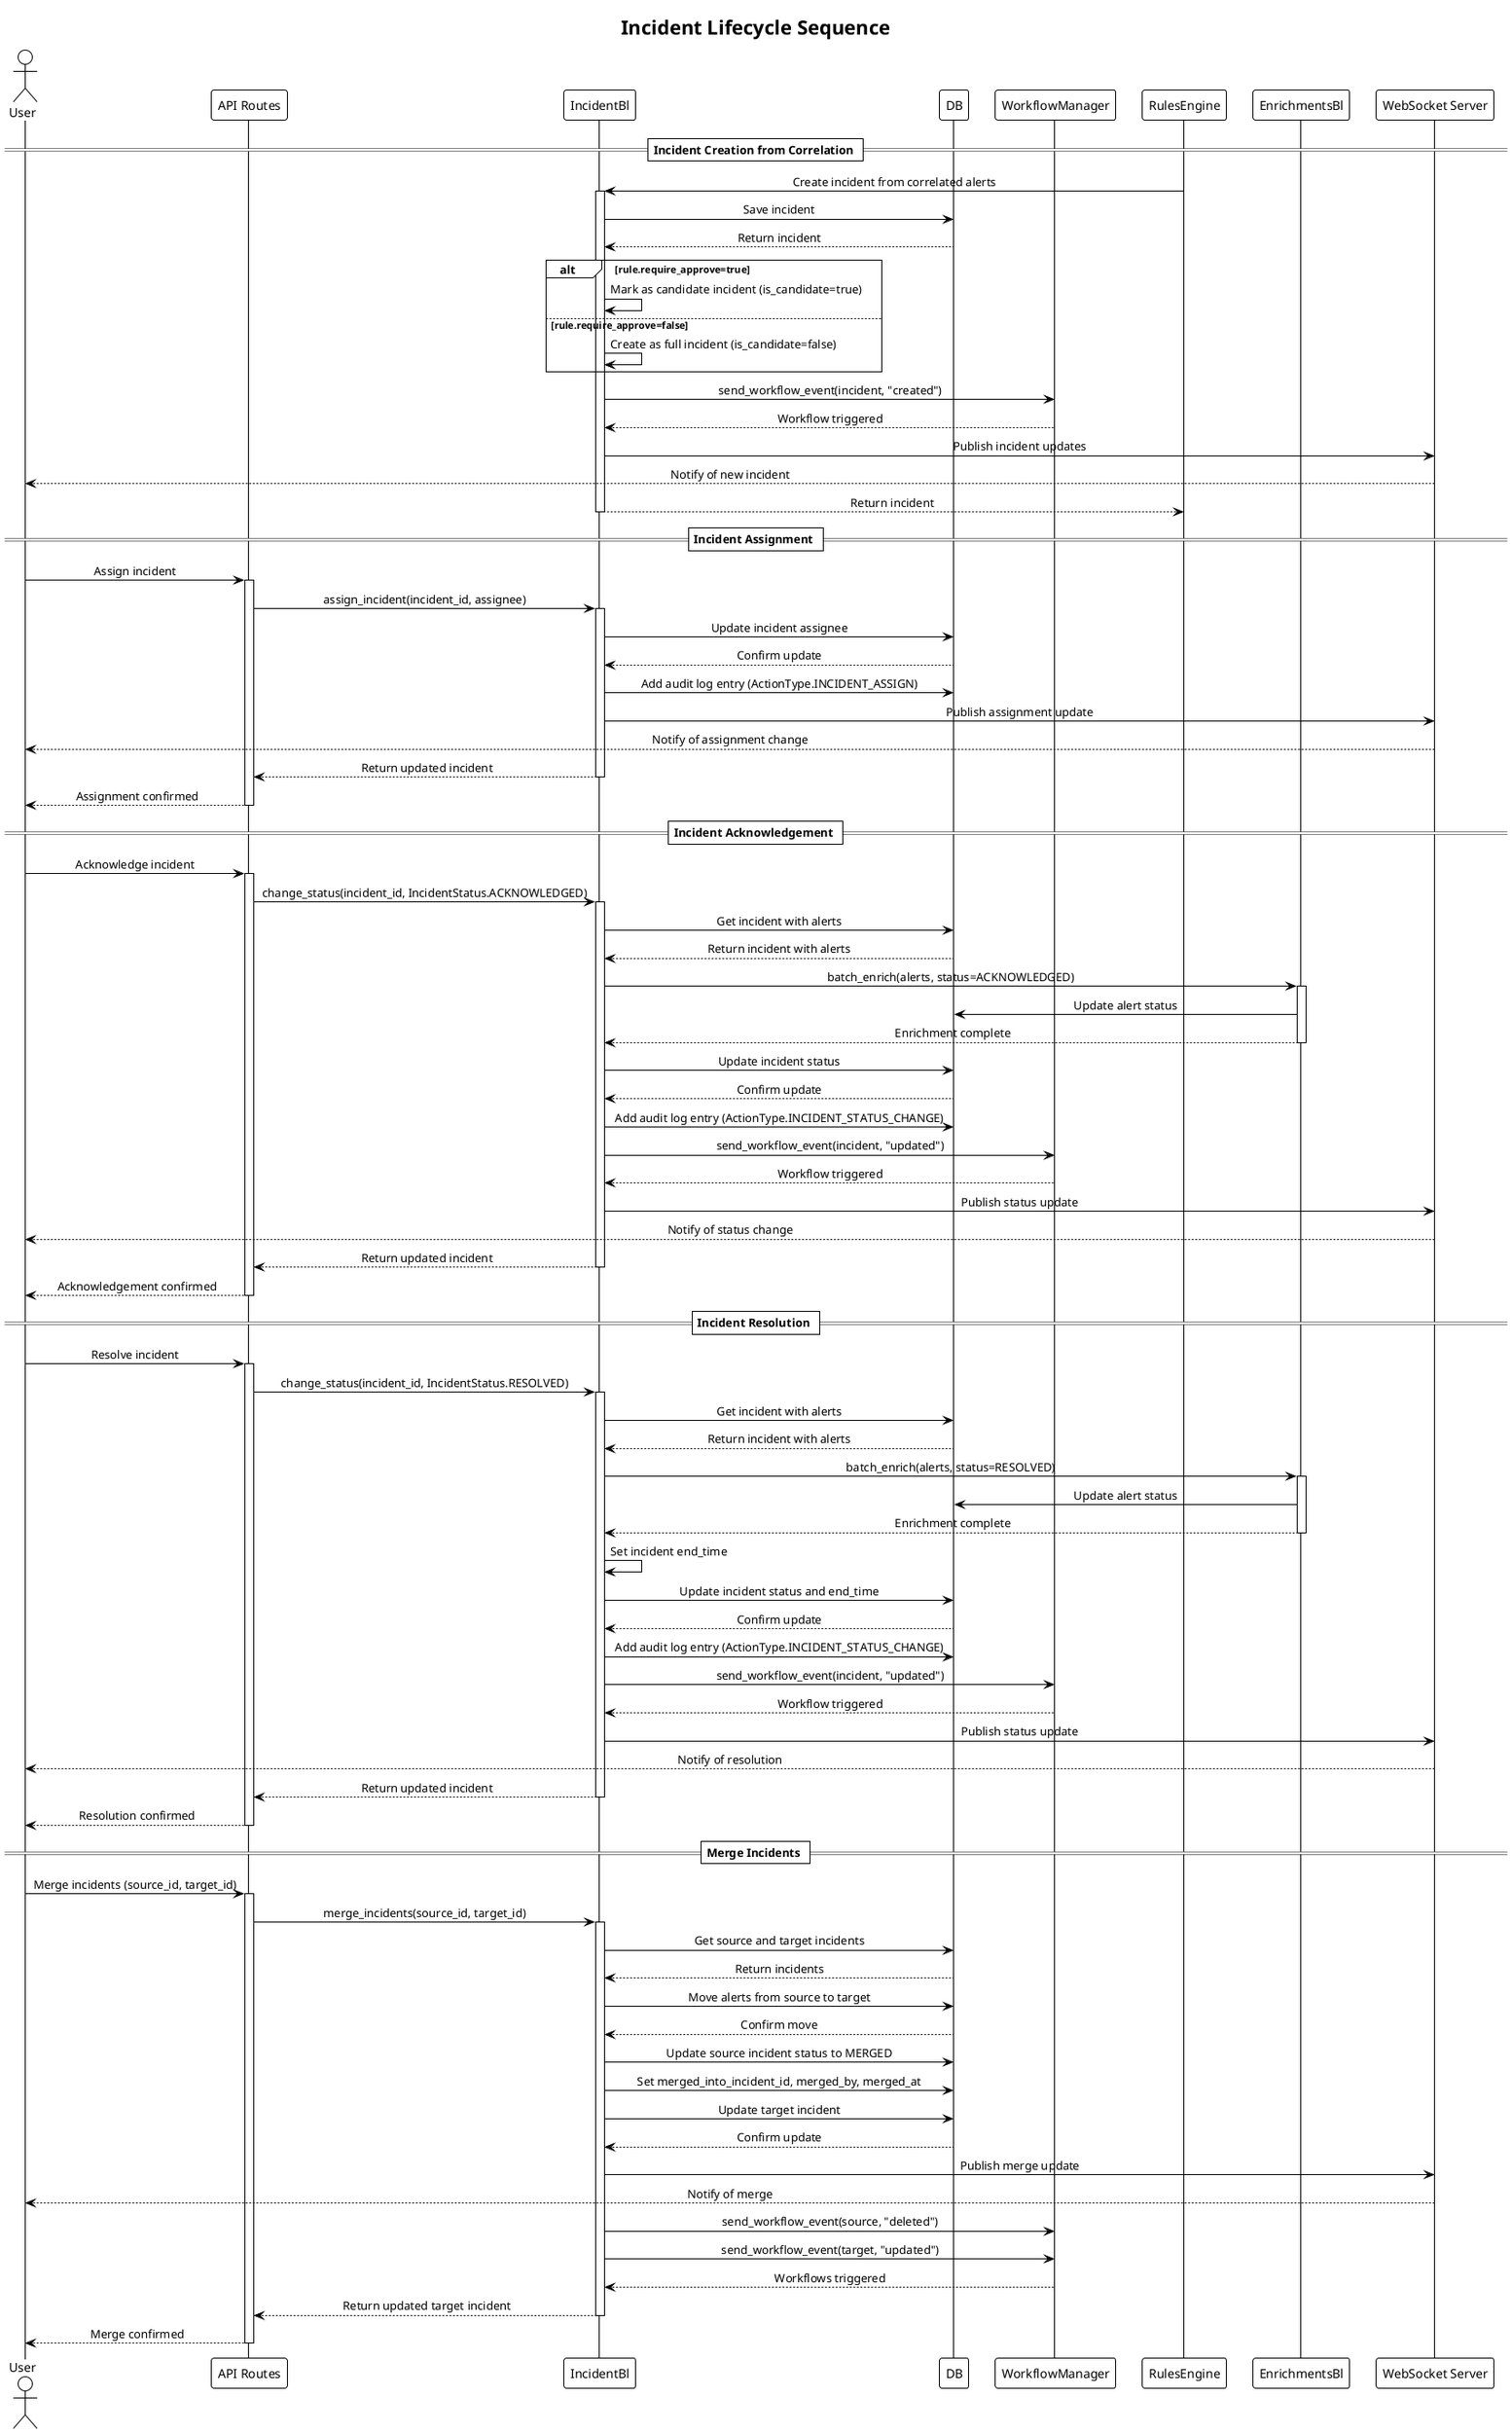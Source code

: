 @startuml incident_lifecycle_sequence
!theme plain
skinparam SequenceMessageAlignment center

title Incident Lifecycle Sequence

actor "User" as User
participant "API Routes" as API
participant "IncidentBl" as IncidentBl
participant "DB" as DB
participant "WorkflowManager" as WorkflowManager
participant "RulesEngine" as RulesEngine
participant "EnrichmentsBl" as EnrichmentsBl
participant "WebSocket Server" as WSServer

== Incident Creation from Correlation ==

RulesEngine -> IncidentBl: Create incident from correlated alerts
activate IncidentBl

IncidentBl -> DB: Save incident
DB --> IncidentBl: Return incident

alt rule.require_approve=true
    IncidentBl -> IncidentBl: Mark as candidate incident (is_candidate=true)
else rule.require_approve=false
    IncidentBl -> IncidentBl: Create as full incident (is_candidate=false)
end

IncidentBl -> WorkflowManager: send_workflow_event(incident, "created")
WorkflowManager --> IncidentBl: Workflow triggered

IncidentBl -> WSServer: Publish incident updates
WSServer --> User: Notify of new incident

IncidentBl --> RulesEngine: Return incident
deactivate IncidentBl

== Incident Assignment ==

User -> API: Assign incident
activate API

API -> IncidentBl: assign_incident(incident_id, assignee)
activate IncidentBl

IncidentBl -> DB: Update incident assignee
DB --> IncidentBl: Confirm update

IncidentBl -> DB: Add audit log entry (ActionType.INCIDENT_ASSIGN)

IncidentBl -> WSServer: Publish assignment update
WSServer --> User: Notify of assignment change

IncidentBl --> API: Return updated incident
deactivate IncidentBl

API --> User: Assignment confirmed
deactivate API

== Incident Acknowledgement ==

User -> API: Acknowledge incident
activate API

API -> IncidentBl: change_status(incident_id, IncidentStatus.ACKNOWLEDGED)
activate IncidentBl

IncidentBl -> DB: Get incident with alerts
DB --> IncidentBl: Return incident with alerts

IncidentBl -> EnrichmentsBl: batch_enrich(alerts, status=ACKNOWLEDGED)
activate EnrichmentsBl
EnrichmentsBl -> DB: Update alert status
EnrichmentsBl --> IncidentBl: Enrichment complete
deactivate EnrichmentsBl

IncidentBl -> DB: Update incident status
DB --> IncidentBl: Confirm update

IncidentBl -> DB: Add audit log entry (ActionType.INCIDENT_STATUS_CHANGE)

IncidentBl -> WorkflowManager: send_workflow_event(incident, "updated")
WorkflowManager --> IncidentBl: Workflow triggered

IncidentBl -> WSServer: Publish status update
WSServer --> User: Notify of status change

IncidentBl --> API: Return updated incident
deactivate IncidentBl

API --> User: Acknowledgement confirmed
deactivate API

== Incident Resolution ==

User -> API: Resolve incident
activate API

API -> IncidentBl: change_status(incident_id, IncidentStatus.RESOLVED)
activate IncidentBl

IncidentBl -> DB: Get incident with alerts
DB --> IncidentBl: Return incident with alerts

IncidentBl -> EnrichmentsBl: batch_enrich(alerts, status=RESOLVED)
activate EnrichmentsBl
EnrichmentsBl -> DB: Update alert status
EnrichmentsBl --> IncidentBl: Enrichment complete
deactivate EnrichmentsBl

IncidentBl -> IncidentBl: Set incident end_time

IncidentBl -> DB: Update incident status and end_time
DB --> IncidentBl: Confirm update

IncidentBl -> DB: Add audit log entry (ActionType.INCIDENT_STATUS_CHANGE)

IncidentBl -> WorkflowManager: send_workflow_event(incident, "updated")
WorkflowManager --> IncidentBl: Workflow triggered

IncidentBl -> WSServer: Publish status update
WSServer --> User: Notify of resolution

IncidentBl --> API: Return updated incident
deactivate IncidentBl

API --> User: Resolution confirmed
deactivate API

== Merge Incidents ==

User -> API: Merge incidents (source_id, target_id)
activate API

API -> IncidentBl: merge_incidents(source_id, target_id)
activate IncidentBl

IncidentBl -> DB: Get source and target incidents
DB --> IncidentBl: Return incidents

IncidentBl -> DB: Move alerts from source to target
DB --> IncidentBl: Confirm move

IncidentBl -> DB: Update source incident status to MERGED
IncidentBl -> DB: Set merged_into_incident_id, merged_by, merged_at

IncidentBl -> DB: Update target incident
DB --> IncidentBl: Confirm update

IncidentBl -> WSServer: Publish merge update
WSServer --> User: Notify of merge

IncidentBl -> WorkflowManager: send_workflow_event(source, "deleted")
IncidentBl -> WorkflowManager: send_workflow_event(target, "updated")
WorkflowManager --> IncidentBl: Workflows triggered

IncidentBl --> API: Return updated target incident
deactivate IncidentBl

API --> User: Merge confirmed
deactivate API

@enduml 
